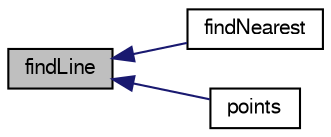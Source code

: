 digraph "findLine"
{
  bgcolor="transparent";
  edge [fontname="FreeSans",fontsize="10",labelfontname="FreeSans",labelfontsize="10"];
  node [fontname="FreeSans",fontsize="10",shape=record];
  rankdir="LR";
  Node85 [label="findLine",height=0.2,width=0.4,color="black", fillcolor="grey75", style="filled", fontcolor="black"];
  Node85 -> Node86 [dir="back",color="midnightblue",fontsize="10",style="solid",fontname="FreeSans"];
  Node86 [label="findNearest",height=0.2,width=0.4,color="black",URL="$a25230.html#ac968e745f1a4294205a3cf4936755409"];
  Node85 -> Node87 [dir="back",color="midnightblue",fontsize="10",style="solid",fontname="FreeSans"];
  Node87 [label="points",height=0.2,width=0.4,color="black",URL="$a25230.html#a7250c0b678d27efa1e0c3cf379827d92",tooltip="Get the points that define the surface. "];
}
